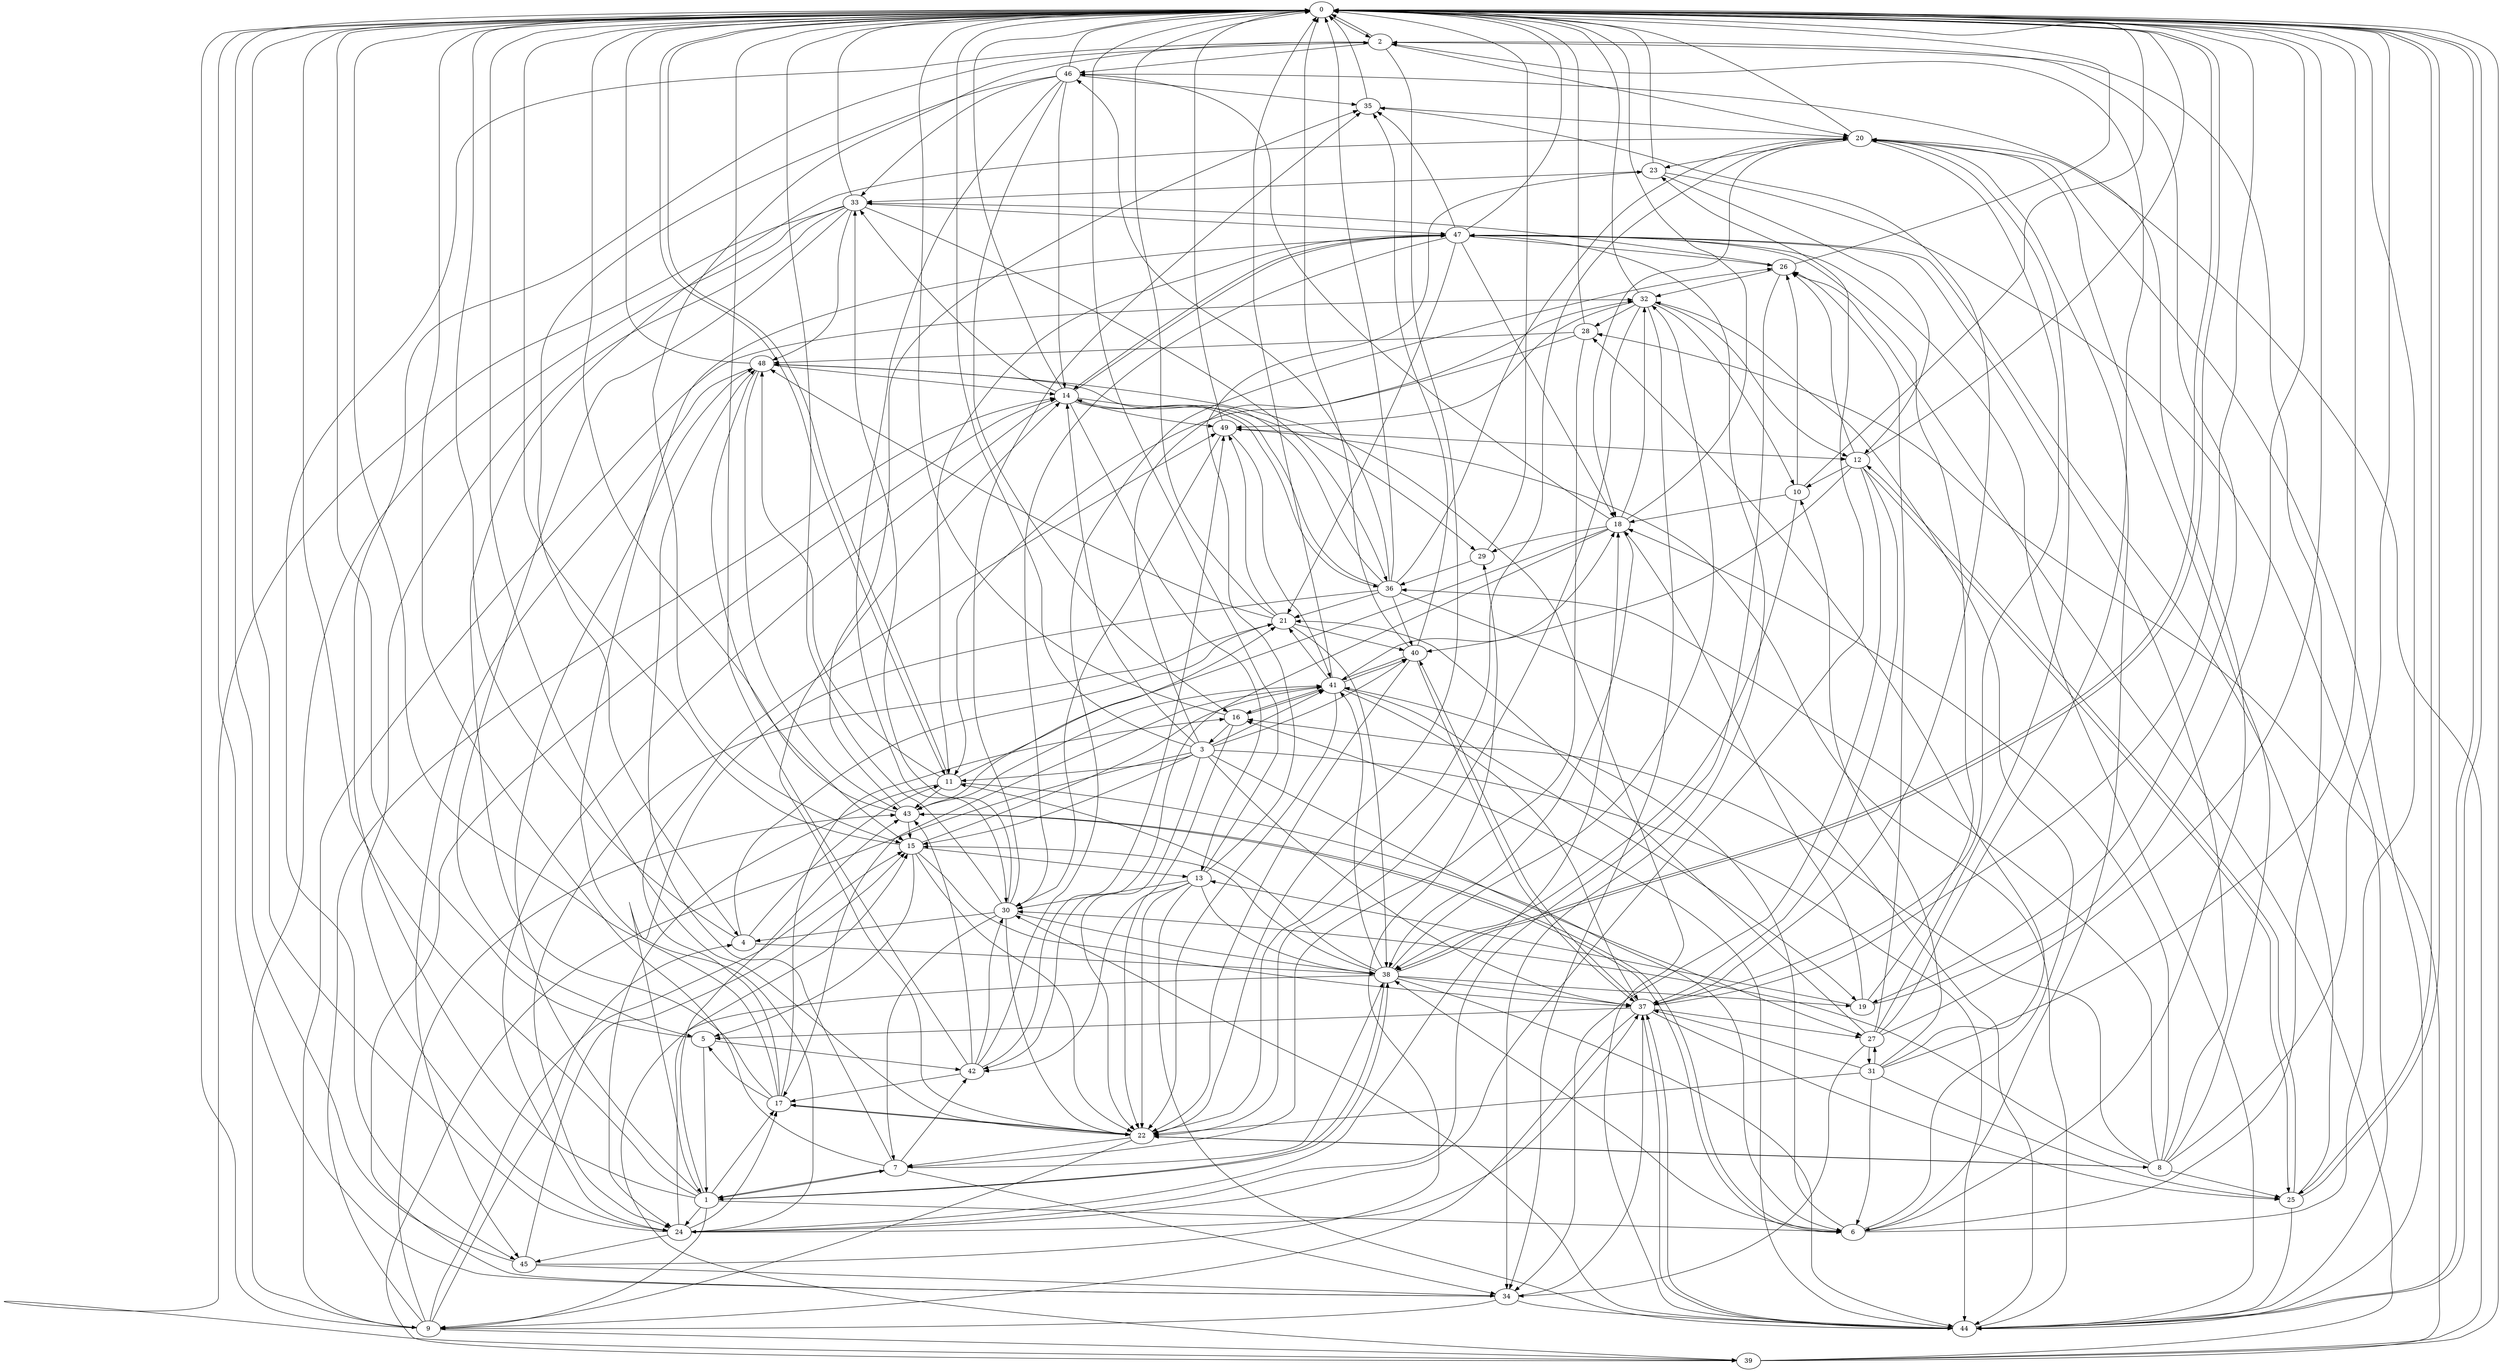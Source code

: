 strict digraph "" {
	0	 [component_delay=3];
	2	 [component_delay=3];
	0 -> 2	 [wire_delay=1];
	11	 [component_delay=3];
	0 -> 11	 [wire_delay=1];
	25	 [component_delay=3];
	0 -> 25	 [wire_delay=1];
	38	 [component_delay=3];
	0 -> 38	 [wire_delay=1];
	44	 [component_delay=3];
	0 -> 44	 [wire_delay=1];
	1	 [component_delay=3];
	1 -> 0	 [wire_delay=1];
	1 -> 2	 [wire_delay=1];
	6	 [component_delay=3];
	1 -> 6	 [wire_delay=1];
	7	 [component_delay=3];
	1 -> 7	 [wire_delay=1];
	9	 [component_delay=3];
	1 -> 9	 [wire_delay=1];
	17	 [component_delay=3];
	1 -> 17	 [wire_delay=1];
	24	 [component_delay=3];
	1 -> 24	 [wire_delay=1];
	1 -> 38	 [wire_delay=1];
	43	 [component_delay=3];
	1 -> 43	 [wire_delay=1];
	48	 [component_delay=3];
	1 -> 48	 [wire_delay=1];
	2 -> 0	 [wire_delay=1];
	15	 [component_delay=3];
	2 -> 15	 [wire_delay=1];
	19	 [component_delay=3];
	2 -> 19	 [wire_delay=1];
	20	 [component_delay=3];
	2 -> 20	 [wire_delay=1];
	22	 [component_delay=3];
	2 -> 22	 [wire_delay=1];
	45	 [component_delay=3];
	2 -> 45	 [wire_delay=1];
	46	 [component_delay=3];
	2 -> 46	 [wire_delay=1];
	3	 [component_delay=3];
	3 -> 0	 [wire_delay=1];
	3 -> 11	 [wire_delay=1];
	14	 [component_delay=3];
	3 -> 14	 [wire_delay=1];
	3 -> 15	 [wire_delay=1];
	3 -> 22	 [wire_delay=1];
	27	 [component_delay=3];
	3 -> 27	 [wire_delay=1];
	32	 [component_delay=3];
	3 -> 32	 [wire_delay=1];
	37	 [component_delay=3];
	3 -> 37	 [wire_delay=1];
	39	 [component_delay=3];
	3 -> 39	 [wire_delay=1];
	40	 [component_delay=3];
	3 -> 40	 [wire_delay=1];
	41	 [component_delay=3];
	3 -> 41	 [wire_delay=1];
	3 -> 44	 [wire_delay=1];
	4	 [component_delay=3];
	4 -> 0	 [wire_delay=1];
	4 -> 11	 [wire_delay=1];
	21	 [component_delay=3];
	4 -> 21	 [wire_delay=1];
	4 -> 38	 [wire_delay=1];
	5	 [component_delay=3];
	5 -> 0	 [wire_delay=1];
	5 -> 1	 [wire_delay=1];
	42	 [component_delay=3];
	5 -> 42	 [wire_delay=1];
	6 -> 0	 [wire_delay=1];
	6 -> 2	 [wire_delay=1];
	6 -> 32	 [wire_delay=1];
	6 -> 38	 [wire_delay=1];
	6 -> 41	 [wire_delay=1];
	6 -> 43	 [wire_delay=1];
	6 -> 46	 [wire_delay=1];
	7 -> 0	 [wire_delay=1];
	7 -> 1	 [wire_delay=1];
	34	 [component_delay=3];
	7 -> 34	 [wire_delay=1];
	7 -> 38	 [wire_delay=1];
	7 -> 42	 [wire_delay=1];
	7 -> 48	 [wire_delay=1];
	8	 [component_delay=3];
	8 -> 0	 [wire_delay=1];
	16	 [component_delay=3];
	8 -> 16	 [wire_delay=1];
	18	 [component_delay=3];
	8 -> 18	 [wire_delay=1];
	8 -> 20	 [wire_delay=1];
	8 -> 22	 [wire_delay=1];
	8 -> 25	 [wire_delay=1];
	30	 [component_delay=3];
	8 -> 30	 [wire_delay=1];
	36	 [component_delay=3];
	8 -> 36	 [wire_delay=1];
	47	 [component_delay=3];
	8 -> 47	 [wire_delay=1];
	9 -> 0	 [wire_delay=1];
	9 -> 4	 [wire_delay=1];
	9 -> 14	 [wire_delay=1];
	9 -> 15	 [wire_delay=1];
	9 -> 32	 [wire_delay=1];
	9 -> 39	 [wire_delay=1];
	9 -> 43	 [wire_delay=1];
	10	 [component_delay=3];
	10 -> 0	 [wire_delay=1];
	10 -> 18	 [wire_delay=1];
	26	 [component_delay=3];
	10 -> 26	 [wire_delay=1];
	10 -> 38	 [wire_delay=1];
	11 -> 0	 [wire_delay=1];
	11 -> 6	 [wire_delay=1];
	11 -> 21	 [wire_delay=1];
	11 -> 24	 [wire_delay=1];
	11 -> 43	 [wire_delay=1];
	11 -> 48	 [wire_delay=1];
	12	 [component_delay=3];
	12 -> 0	 [wire_delay=1];
	12 -> 10	 [wire_delay=1];
	12 -> 25	 [wire_delay=1];
	12 -> 26	 [wire_delay=1];
	12 -> 34	 [wire_delay=1];
	12 -> 37	 [wire_delay=1];
	12 -> 40	 [wire_delay=1];
	13	 [component_delay=3];
	13 -> 0	 [wire_delay=1];
	13 -> 22	 [wire_delay=1];
	23	 [component_delay=3];
	13 -> 23	 [wire_delay=1];
	13 -> 30	 [wire_delay=1];
	13 -> 38	 [wire_delay=1];
	13 -> 42	 [wire_delay=1];
	13 -> 44	 [wire_delay=1];
	14 -> 0	 [wire_delay=1];
	14 -> 13	 [wire_delay=1];
	14 -> 24	 [wire_delay=1];
	29	 [component_delay=3];
	14 -> 29	 [wire_delay=1];
	33	 [component_delay=3];
	14 -> 33	 [wire_delay=1];
	14 -> 36	 [wire_delay=1];
	14 -> 47	 [wire_delay=1];
	49	 [component_delay=3];
	14 -> 49	 [wire_delay=1];
	15 -> 0	 [wire_delay=1];
	15 -> 5	 [wire_delay=1];
	15 -> 13	 [wire_delay=1];
	15 -> 22	 [wire_delay=1];
	15 -> 37	 [wire_delay=1];
	15 -> 41	 [wire_delay=1];
	16 -> 0	 [wire_delay=1];
	16 -> 3	 [wire_delay=1];
	16 -> 22	 [wire_delay=1];
	16 -> 41	 [wire_delay=1];
	17 -> 0	 [wire_delay=1];
	17 -> 5	 [wire_delay=1];
	17 -> 16	 [wire_delay=1];
	17 -> 20	 [wire_delay=1];
	17 -> 22	 [wire_delay=1];
	17 -> 49	 [wire_delay=1];
	18 -> 0	 [wire_delay=1];
	18 -> 29	 [wire_delay=1];
	18 -> 32	 [wire_delay=1];
	18 -> 38	 [wire_delay=1];
	18 -> 42	 [wire_delay=1];
	18 -> 43	 [wire_delay=1];
	18 -> 46	 [wire_delay=1];
	19 -> 0	 [wire_delay=1];
	19 -> 13	 [wire_delay=1];
	19 -> 18	 [wire_delay=1];
	19 -> 47	 [wire_delay=1];
	20 -> 0	 [wire_delay=1];
	20 -> 6	 [wire_delay=1];
	20 -> 18	 [wire_delay=1];
	20 -> 23	 [wire_delay=1];
	20 -> 37	 [wire_delay=1];
	20 -> 44	 [wire_delay=1];
	21 -> 0	 [wire_delay=1];
	21 -> 24	 [wire_delay=1];
	21 -> 38	 [wire_delay=1];
	21 -> 40	 [wire_delay=1];
	21 -> 48	 [wire_delay=1];
	21 -> 49	 [wire_delay=1];
	22 -> 0	 [wire_delay=1];
	22 -> 7	 [wire_delay=1];
	22 -> 8	 [wire_delay=1];
	22 -> 9	 [wire_delay=1];
	22 -> 14	 [wire_delay=1];
	22 -> 17	 [wire_delay=1];
	22 -> 20	 [wire_delay=1];
	23 -> 0	 [wire_delay=1];
	23 -> 12	 [wire_delay=1];
	23 -> 33	 [wire_delay=1];
	23 -> 44	 [wire_delay=1];
	24 -> 0	 [wire_delay=1];
	24 -> 15	 [wire_delay=1];
	24 -> 17	 [wire_delay=1];
	24 -> 18	 [wire_delay=1];
	24 -> 23	 [wire_delay=1];
	24 -> 37	 [wire_delay=1];
	24 -> 45	 [wire_delay=1];
	24 -> 47	 [wire_delay=1];
	25 -> 0	 [wire_delay=1];
	25 -> 12	 [wire_delay=1];
	25 -> 44	 [wire_delay=1];
	25 -> 47	 [wire_delay=1];
	26 -> 0	 [wire_delay=1];
	26 -> 24	 [wire_delay=1];
	26 -> 32	 [wire_delay=1];
	26 -> 33	 [wire_delay=1];
	27 -> 0	 [wire_delay=1];
	27 -> 2	 [wire_delay=1];
	27 -> 20	 [wire_delay=1];
	27 -> 21	 [wire_delay=1];
	27 -> 26	 [wire_delay=1];
	31	 [component_delay=3];
	27 -> 31	 [wire_delay=1];
	27 -> 34	 [wire_delay=1];
	28	 [component_delay=3];
	28 -> 0	 [wire_delay=1];
	28 -> 7	 [wire_delay=1];
	28 -> 11	 [wire_delay=1];
	28 -> 48	 [wire_delay=1];
	29 -> 0	 [wire_delay=1];
	29 -> 36	 [wire_delay=1];
	30 -> 0	 [wire_delay=1];
	30 -> 4	 [wire_delay=1];
	30 -> 7	 [wire_delay=1];
	30 -> 22	 [wire_delay=1];
	30 -> 33	 [wire_delay=1];
	35	 [component_delay=3];
	30 -> 35	 [wire_delay=1];
	30 -> 38	 [wire_delay=1];
	31 -> 0	 [wire_delay=1];
	31 -> 6	 [wire_delay=1];
	31 -> 10	 [wire_delay=1];
	31 -> 22	 [wire_delay=1];
	31 -> 25	 [wire_delay=1];
	31 -> 27	 [wire_delay=1];
	31 -> 28	 [wire_delay=1];
	31 -> 37	 [wire_delay=1];
	32 -> 0	 [wire_delay=1];
	32 -> 10	 [wire_delay=1];
	32 -> 12	 [wire_delay=1];
	32 -> 22	 [wire_delay=1];
	32 -> 28	 [wire_delay=1];
	32 -> 34	 [wire_delay=1];
	32 -> 49	 [wire_delay=1];
	33 -> 0	 [wire_delay=1];
	33 -> 5	 [wire_delay=1];
	33 -> 9	 [wire_delay=1];
	33 -> 24	 [wire_delay=1];
	33 -> 36	 [wire_delay=1];
	33 -> 39	 [wire_delay=1];
	33 -> 47	 [wire_delay=1];
	33 -> 48	 [wire_delay=1];
	34 -> 0	 [wire_delay=1];
	34 -> 9	 [wire_delay=1];
	34 -> 14	 [wire_delay=1];
	34 -> 37	 [wire_delay=1];
	34 -> 44	 [wire_delay=1];
	35 -> 0	 [wire_delay=1];
	35 -> 20	 [wire_delay=1];
	36 -> 0	 [wire_delay=1];
	36 -> 1	 [wire_delay=1];
	36 -> 14	 [wire_delay=1];
	36 -> 20	 [wire_delay=1];
	36 -> 21	 [wire_delay=1];
	36 -> 40	 [wire_delay=1];
	36 -> 44	 [wire_delay=1];
	36 -> 46	 [wire_delay=1];
	36 -> 48	 [wire_delay=1];
	37 -> 0	 [wire_delay=1];
	37 -> 5	 [wire_delay=1];
	37 -> 9	 [wire_delay=1];
	37 -> 25	 [wire_delay=1];
	37 -> 27	 [wire_delay=1];
	37 -> 35	 [wire_delay=1];
	37 -> 40	 [wire_delay=1];
	37 -> 44	 [wire_delay=1];
	38 -> 0	 [wire_delay=1];
	38 -> 1	 [wire_delay=1];
	38 -> 11	 [wire_delay=1];
	38 -> 15	 [wire_delay=1];
	38 -> 19	 [wire_delay=1];
	38 -> 32	 [wire_delay=1];
	38 -> 37	 [wire_delay=1];
	38 -> 39	 [wire_delay=1];
	38 -> 41	 [wire_delay=1];
	38 -> 44	 [wire_delay=1];
	39 -> 0	 [wire_delay=1];
	39 -> 20	 [wire_delay=1];
	39 -> 26	 [wire_delay=1];
	39 -> 28	 [wire_delay=1];
	40 -> 0	 [wire_delay=1];
	40 -> 22	 [wire_delay=1];
	40 -> 35	 [wire_delay=1];
	40 -> 37	 [wire_delay=1];
	40 -> 41	 [wire_delay=1];
	41 -> 0	 [wire_delay=1];
	41 -> 16	 [wire_delay=1];
	41 -> 17	 [wire_delay=1];
	41 -> 18	 [wire_delay=1];
	41 -> 19	 [wire_delay=1];
	41 -> 21	 [wire_delay=1];
	41 -> 22	 [wire_delay=1];
	41 -> 37	 [wire_delay=1];
	41 -> 40	 [wire_delay=1];
	42 -> 0	 [wire_delay=1];
	42 -> 17	 [wire_delay=1];
	42 -> 26	 [wire_delay=1];
	42 -> 30	 [wire_delay=1];
	42 -> 43	 [wire_delay=1];
	42 -> 49	 [wire_delay=1];
	43 -> 0	 [wire_delay=1];
	43 -> 6	 [wire_delay=1];
	43 -> 15	 [wire_delay=1];
	43 -> 35	 [wire_delay=1];
	43 -> 41	 [wire_delay=1];
	44 -> 0	 [wire_delay=1];
	44 -> 16	 [wire_delay=1];
	44 -> 30	 [wire_delay=1];
	44 -> 37	 [wire_delay=1];
	44 -> 48	 [wire_delay=1];
	44 -> 49	 [wire_delay=1];
	45 -> 0	 [wire_delay=1];
	45 -> 15	 [wire_delay=1];
	45 -> 29	 [wire_delay=1];
	45 -> 34	 [wire_delay=1];
	46 -> 0	 [wire_delay=1];
	46 -> 4	 [wire_delay=1];
	46 -> 14	 [wire_delay=1];
	46 -> 16	 [wire_delay=1];
	46 -> 30	 [wire_delay=1];
	46 -> 33	 [wire_delay=1];
	46 -> 35	 [wire_delay=1];
	47 -> 0	 [wire_delay=1];
	47 -> 11	 [wire_delay=1];
	47 -> 14	 [wire_delay=1];
	47 -> 18	 [wire_delay=1];
	47 -> 21	 [wire_delay=1];
	47 -> 26	 [wire_delay=1];
	47 -> 30	 [wire_delay=1];
	47 -> 34	 [wire_delay=1];
	47 -> 35	 [wire_delay=1];
	47 -> 44	 [wire_delay=1];
	48 -> 0	 [wire_delay=1];
	48 -> 14	 [wire_delay=1];
	48 -> 15	 [wire_delay=1];
	48 -> 43	 [wire_delay=1];
	48 -> 45	 [wire_delay=1];
	49 -> 0	 [wire_delay=1];
	49 -> 12	 [wire_delay=1];
	49 -> 30	 [wire_delay=1];
	49 -> 41	 [wire_delay=1];
}
